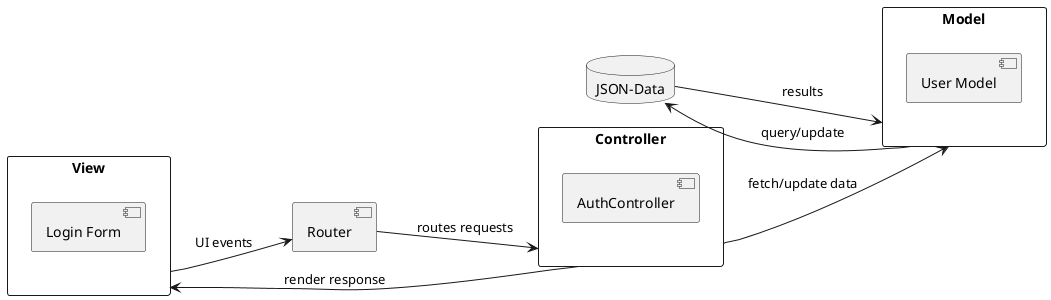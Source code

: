 @startuml MVC Architecture
left to right direction

rectangle "View" {
  [Login Form]
}

rectangle "Controller" {
  [AuthController]
}

rectangle "Model" {
  [User Model]
}

database "JSON-Data" as DB

[View] --> [Router] : UI events
' Express router
[Router] --> [Controller] : routes requests

[Controller] --> [Model] : fetch/update data
[Controller] --> [View] : render response

[Model] --> DB : query/update
DB --> [Model] : results
@enduml
